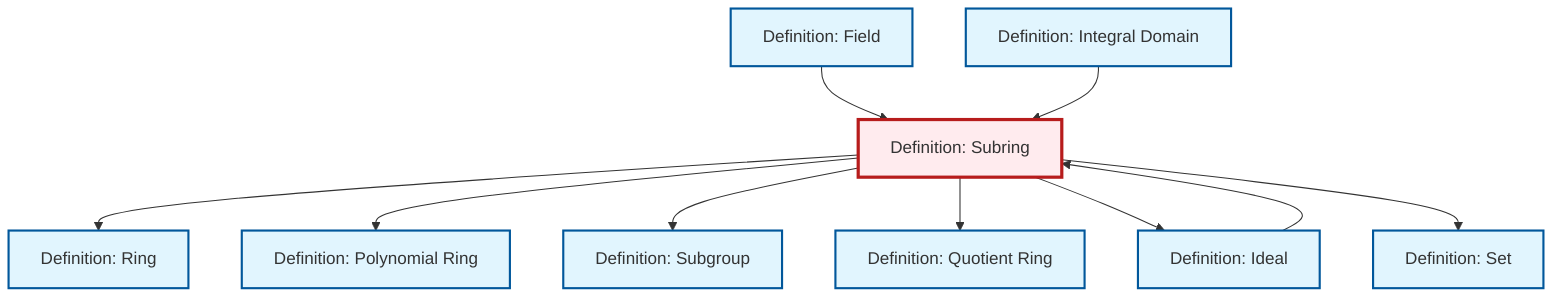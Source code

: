 graph TD
    classDef definition fill:#e1f5fe,stroke:#01579b,stroke-width:2px
    classDef theorem fill:#f3e5f5,stroke:#4a148c,stroke-width:2px
    classDef axiom fill:#fff3e0,stroke:#e65100,stroke-width:2px
    classDef example fill:#e8f5e9,stroke:#1b5e20,stroke-width:2px
    classDef current fill:#ffebee,stroke:#b71c1c,stroke-width:3px
    def-integral-domain["Definition: Integral Domain"]:::definition
    def-set["Definition: Set"]:::definition
    def-ideal["Definition: Ideal"]:::definition
    def-subgroup["Definition: Subgroup"]:::definition
    def-subring["Definition: Subring"]:::definition
    def-quotient-ring["Definition: Quotient Ring"]:::definition
    def-polynomial-ring["Definition: Polynomial Ring"]:::definition
    def-field["Definition: Field"]:::definition
    def-ring["Definition: Ring"]:::definition
    def-field --> def-subring
    def-subring --> def-ring
    def-integral-domain --> def-subring
    def-ideal --> def-subring
    def-subring --> def-polynomial-ring
    def-subring --> def-subgroup
    def-subring --> def-quotient-ring
    def-subring --> def-ideal
    def-subring --> def-set
    class def-subring current